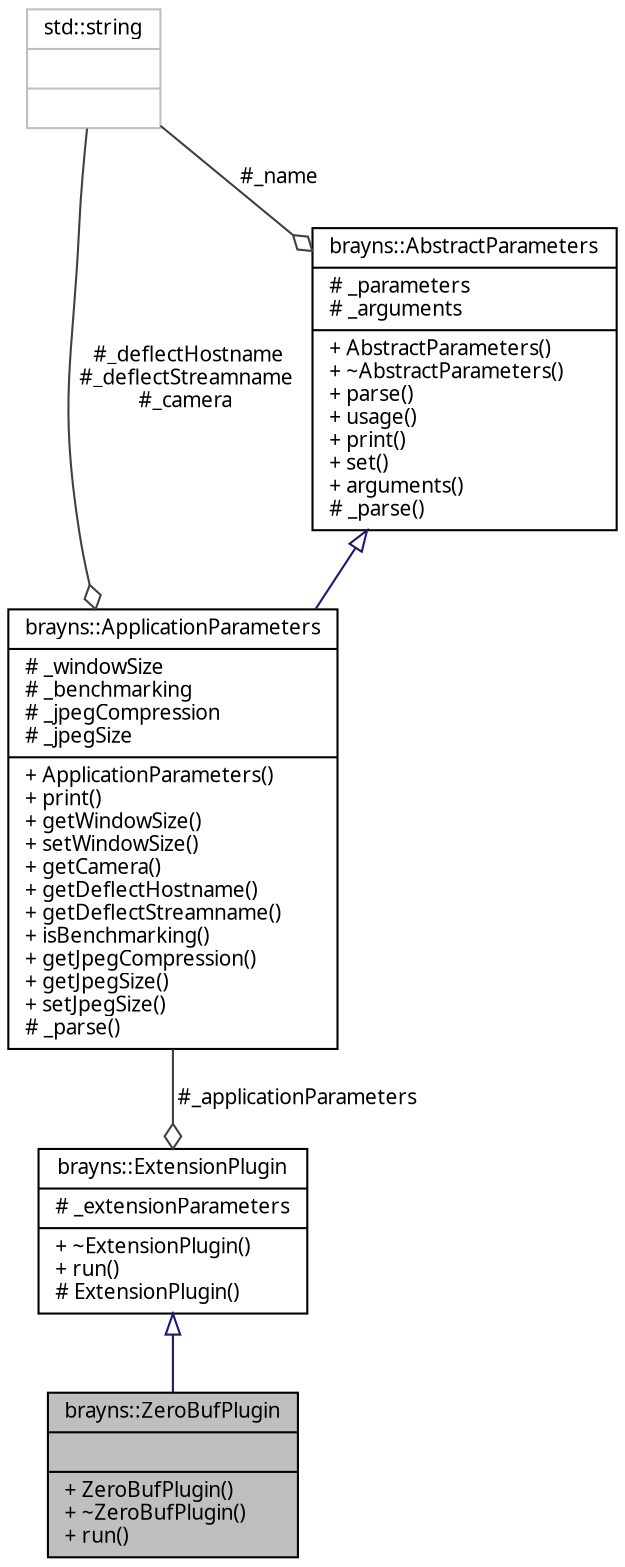 digraph "brayns::ZeroBufPlugin"
{
  edge [fontname="Sans",fontsize="10",labelfontname="Sans",labelfontsize="10"];
  node [fontname="Sans",fontsize="10",shape=record];
  Node1 [label="{brayns::ZeroBufPlugin\n||+ ZeroBufPlugin()\l+ ~ZeroBufPlugin()\l+ run()\l}",height=0.2,width=0.4,color="black", fillcolor="grey75", style="filled" fontcolor="black"];
  Node2 -> Node1 [dir="back",color="midnightblue",fontsize="10",style="solid",arrowtail="onormal",fontname="Sans"];
  Node2 [label="{brayns::ExtensionPlugin\n|# _extensionParameters\l|+ ~ExtensionPlugin()\l+ run()\l# ExtensionPlugin()\l}",height=0.2,width=0.4,color="black", fillcolor="white", style="filled",URL="$classbrayns_1_1_extension_plugin.html",tooltip="Defines the abstract representation of a extension plug-in. "];
  Node3 -> Node2 [color="grey25",fontsize="10",style="solid",label=" #_applicationParameters" ,arrowhead="odiamond",fontname="Sans"];
  Node3 [label="{brayns::ApplicationParameters\n|# _windowSize\l# _benchmarking\l# _jpegCompression\l# _jpegSize\l|+ ApplicationParameters()\l+ print()\l+ getWindowSize()\l+ setWindowSize()\l+ getCamera()\l+ getDeflectHostname()\l+ getDeflectStreamname()\l+ isBenchmarking()\l+ getJpegCompression()\l+ getJpegSize()\l+ setJpegSize()\l# _parse()\l}",height=0.2,width=0.4,color="black", fillcolor="white", style="filled",URL="$classbrayns_1_1_application_parameters.html",tooltip="Manages application parameters. "];
  Node4 -> Node3 [dir="back",color="midnightblue",fontsize="10",style="solid",arrowtail="onormal",fontname="Sans"];
  Node4 [label="{brayns::AbstractParameters\n|# _parameters\l# _arguments\l|+ AbstractParameters()\l+ ~AbstractParameters()\l+ parse()\l+ usage()\l+ print()\l+ set()\l+ arguments()\l# _parse()\l}",height=0.2,width=0.4,color="black", fillcolor="white", style="filled",URL="$classbrayns_1_1_abstract_parameters.html",tooltip="Base class defining command line parameters. "];
  Node5 -> Node4 [color="grey25",fontsize="10",style="solid",label=" #_name" ,arrowhead="odiamond",fontname="Sans"];
  Node5 [label="{std::string\n||}",height=0.2,width=0.4,color="grey75", fillcolor="white", style="filled",tooltip="STL class. "];
  Node5 -> Node3 [color="grey25",fontsize="10",style="solid",label=" #_deflectHostname\n#_deflectStreamname\n#_camera" ,arrowhead="odiamond",fontname="Sans"];
}
